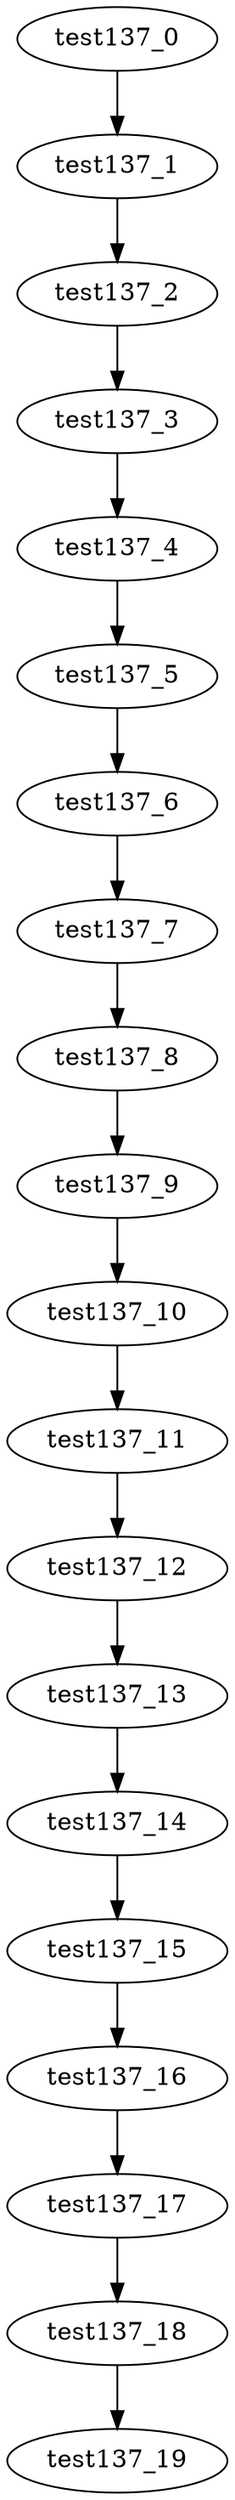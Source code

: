 digraph G {
test137_0->test137_1;
test137_1->test137_2;
test137_2->test137_3;
test137_3->test137_4;
test137_4->test137_5;
test137_5->test137_6;
test137_6->test137_7;
test137_7->test137_8;
test137_8->test137_9;
test137_9->test137_10;
test137_10->test137_11;
test137_11->test137_12;
test137_12->test137_13;
test137_13->test137_14;
test137_14->test137_15;
test137_15->test137_16;
test137_16->test137_17;
test137_17->test137_18;
test137_18->test137_19;

}

